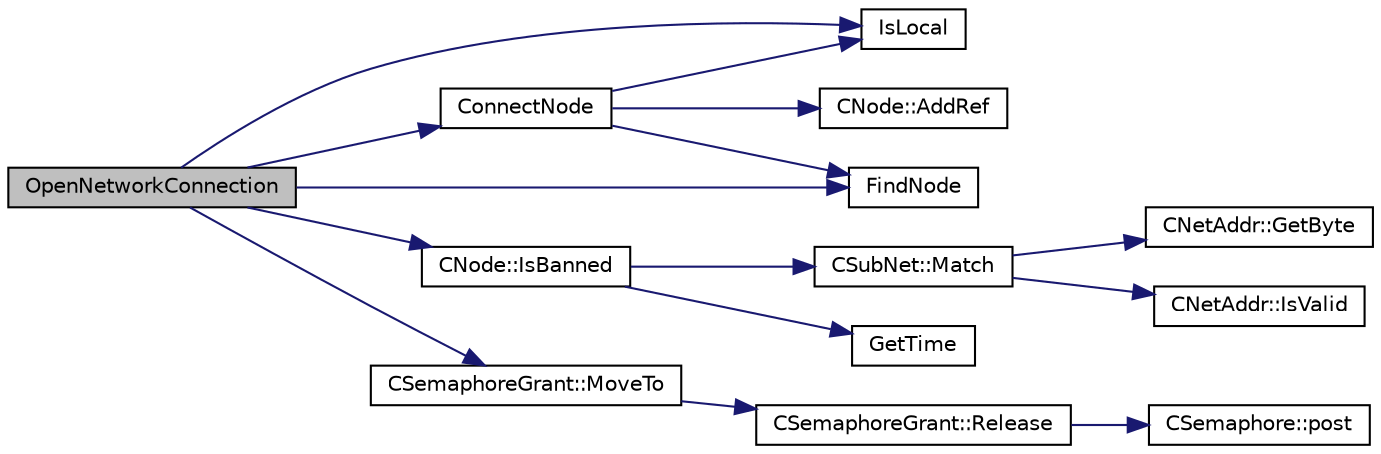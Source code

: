 digraph "OpenNetworkConnection"
{
  edge [fontname="Helvetica",fontsize="10",labelfontname="Helvetica",labelfontsize="10"];
  node [fontname="Helvetica",fontsize="10",shape=record];
  rankdir="LR";
  Node226 [label="OpenNetworkConnection",height=0.2,width=0.4,color="black", fillcolor="grey75", style="filled", fontcolor="black"];
  Node226 -> Node227 [color="midnightblue",fontsize="10",style="solid",fontname="Helvetica"];
  Node227 [label="IsLocal",height=0.2,width=0.4,color="black", fillcolor="white", style="filled",URL="$net_8cpp.html#a16fa1bd4d34c4c29c90903fc3cdf7517",tooltip="check whether a given address is potentially local "];
  Node226 -> Node228 [color="midnightblue",fontsize="10",style="solid",fontname="Helvetica"];
  Node228 [label="FindNode",height=0.2,width=0.4,color="black", fillcolor="white", style="filled",URL="$net_8cpp.html#a66a7371d8e724cac0b4495169cdf2859"];
  Node226 -> Node229 [color="midnightblue",fontsize="10",style="solid",fontname="Helvetica"];
  Node229 [label="CNode::IsBanned",height=0.2,width=0.4,color="black", fillcolor="white", style="filled",URL="$class_c_node.html#aefa8b81afa53b4c6635dc4c6c024211a"];
  Node229 -> Node230 [color="midnightblue",fontsize="10",style="solid",fontname="Helvetica"];
  Node230 [label="CSubNet::Match",height=0.2,width=0.4,color="black", fillcolor="white", style="filled",URL="$class_c_sub_net.html#af84fa02ebca222739c55e9d2cd7d38a3"];
  Node230 -> Node231 [color="midnightblue",fontsize="10",style="solid",fontname="Helvetica"];
  Node231 [label="CNetAddr::IsValid",height=0.2,width=0.4,color="black", fillcolor="white", style="filled",URL="$class_c_net_addr.html#a6fe20b8da9701ca5dc2af078e2e8ac25"];
  Node230 -> Node232 [color="midnightblue",fontsize="10",style="solid",fontname="Helvetica"];
  Node232 [label="CNetAddr::GetByte",height=0.2,width=0.4,color="black", fillcolor="white", style="filled",URL="$class_c_net_addr.html#acfd51ebf2030b01fa5ac133176512475"];
  Node229 -> Node233 [color="midnightblue",fontsize="10",style="solid",fontname="Helvetica"];
  Node233 [label="GetTime",height=0.2,width=0.4,color="black", fillcolor="white", style="filled",URL="$util_8cpp.html#a46fac5fba8ba905b5f9acb364f5d8c6f"];
  Node226 -> Node234 [color="midnightblue",fontsize="10",style="solid",fontname="Helvetica"];
  Node234 [label="ConnectNode",height=0.2,width=0.4,color="black", fillcolor="white", style="filled",URL="$net_8cpp.html#abd8cb3f96f11637f9e7f67aac9b783e8"];
  Node234 -> Node227 [color="midnightblue",fontsize="10",style="solid",fontname="Helvetica"];
  Node234 -> Node228 [color="midnightblue",fontsize="10",style="solid",fontname="Helvetica"];
  Node234 -> Node235 [color="midnightblue",fontsize="10",style="solid",fontname="Helvetica"];
  Node235 [label="CNode::AddRef",height=0.2,width=0.4,color="black", fillcolor="white", style="filled",URL="$class_c_node.html#afb65ed679f7bda59aab89e0f5afae292"];
  Node226 -> Node236 [color="midnightblue",fontsize="10",style="solid",fontname="Helvetica"];
  Node236 [label="CSemaphoreGrant::MoveTo",height=0.2,width=0.4,color="black", fillcolor="white", style="filled",URL="$class_c_semaphore_grant.html#ab3e6f84f304703abc52517b0c8de26cf"];
  Node236 -> Node237 [color="midnightblue",fontsize="10",style="solid",fontname="Helvetica"];
  Node237 [label="CSemaphoreGrant::Release",height=0.2,width=0.4,color="black", fillcolor="white", style="filled",URL="$class_c_semaphore_grant.html#a8d985eeace74e037baeb39bd2d586576"];
  Node237 -> Node238 [color="midnightblue",fontsize="10",style="solid",fontname="Helvetica"];
  Node238 [label="CSemaphore::post",height=0.2,width=0.4,color="black", fillcolor="white", style="filled",URL="$class_c_semaphore.html#af6a956f6c191e824485fd3af6db39318"];
}
